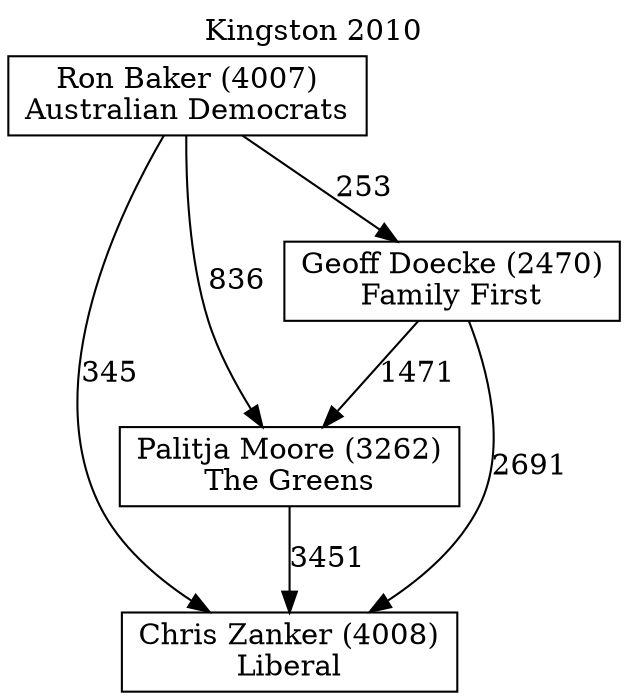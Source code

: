// House preference flow
digraph "Chris Zanker (4008)_Kingston_2010" {
	graph [label="Kingston 2010" labelloc=t mclimit=10]
	node [shape=box]
	"Chris Zanker (4008)" [label="Chris Zanker (4008)
Liberal"]
	"Palitja Moore (3262)" [label="Palitja Moore (3262)
The Greens"]
	"Geoff Doecke (2470)" [label="Geoff Doecke (2470)
Family First"]
	"Ron Baker (4007)" [label="Ron Baker (4007)
Australian Democrats"]
	"Palitja Moore (3262)" -> "Chris Zanker (4008)" [label=3451]
	"Geoff Doecke (2470)" -> "Palitja Moore (3262)" [label=1471]
	"Ron Baker (4007)" -> "Geoff Doecke (2470)" [label=253]
	"Geoff Doecke (2470)" -> "Chris Zanker (4008)" [label=2691]
	"Ron Baker (4007)" -> "Chris Zanker (4008)" [label=345]
	"Ron Baker (4007)" -> "Palitja Moore (3262)" [label=836]
}
